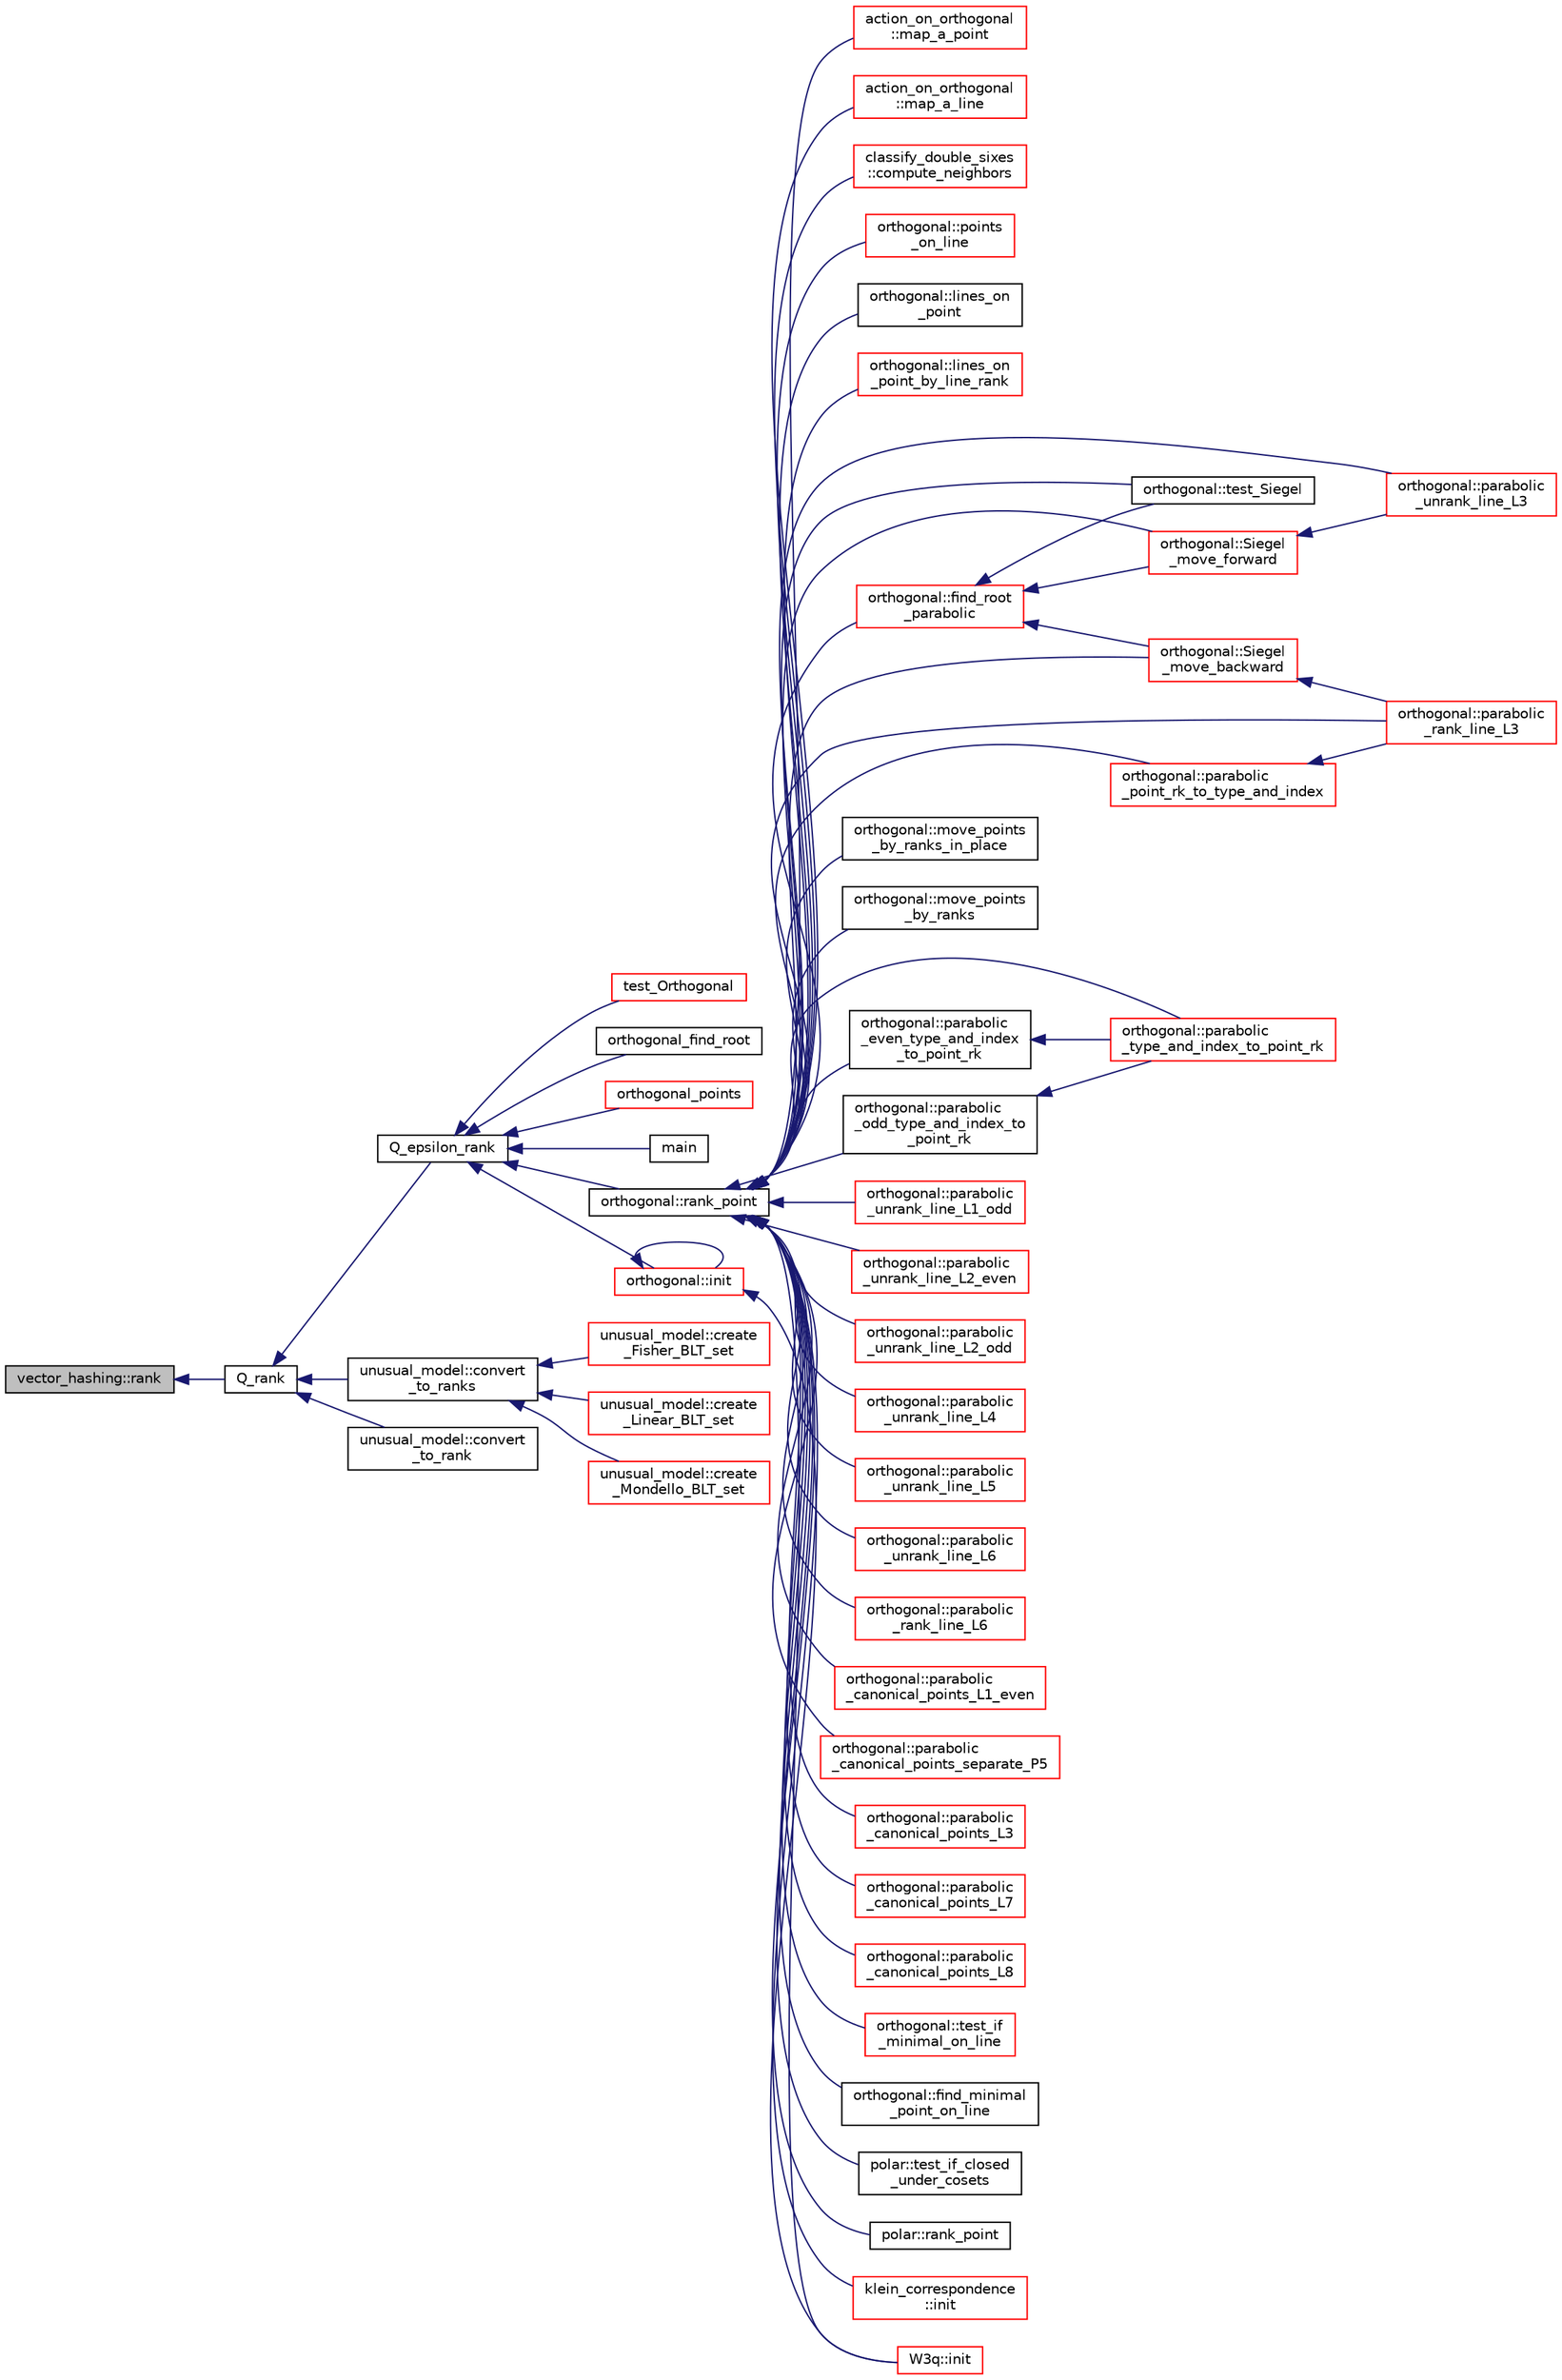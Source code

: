 digraph "vector_hashing::rank"
{
  edge [fontname="Helvetica",fontsize="10",labelfontname="Helvetica",labelfontsize="10"];
  node [fontname="Helvetica",fontsize="10",shape=record];
  rankdir="LR";
  Node434 [label="vector_hashing::rank",height=0.2,width=0.4,color="black", fillcolor="grey75", style="filled", fontcolor="black"];
  Node434 -> Node435 [dir="back",color="midnightblue",fontsize="10",style="solid",fontname="Helvetica"];
  Node435 [label="Q_rank",height=0.2,width=0.4,color="black", fillcolor="white", style="filled",URL="$db/da0/lib_2foundations_2geometry_2orthogonal__points_8_c.html#ad2671f4db3224df1e22494b9d946375e"];
  Node435 -> Node436 [dir="back",color="midnightblue",fontsize="10",style="solid",fontname="Helvetica"];
  Node436 [label="Q_epsilon_rank",height=0.2,width=0.4,color="black", fillcolor="white", style="filled",URL="$db/da0/lib_2foundations_2geometry_2orthogonal__points_8_c.html#a0949e1151174e2988aa697cb31942e97"];
  Node436 -> Node437 [dir="back",color="midnightblue",fontsize="10",style="solid",fontname="Helvetica"];
  Node437 [label="main",height=0.2,width=0.4,color="black", fillcolor="white", style="filled",URL="$d1/d15/apps_2combinatorics_2orthogonal_8_c.html#a3c04138a5bfe5d72780bb7e82a18e627"];
  Node436 -> Node438 [dir="back",color="midnightblue",fontsize="10",style="solid",fontname="Helvetica"];
  Node438 [label="orthogonal::rank_point",height=0.2,width=0.4,color="black", fillcolor="white", style="filled",URL="$d7/daa/classorthogonal.html#adb4f1528590a804b3c011a68c9ebf655"];
  Node438 -> Node439 [dir="back",color="midnightblue",fontsize="10",style="solid",fontname="Helvetica"];
  Node439 [label="orthogonal::points\l_on_line",height=0.2,width=0.4,color="red", fillcolor="white", style="filled",URL="$d7/daa/classorthogonal.html#afe1cc564902cc557d4d4d2ff85ee6839"];
  Node438 -> Node514 [dir="back",color="midnightblue",fontsize="10",style="solid",fontname="Helvetica"];
  Node514 [label="orthogonal::lines_on\l_point",height=0.2,width=0.4,color="black", fillcolor="white", style="filled",URL="$d7/daa/classorthogonal.html#aa3249c7fddbc156af817fb274e41c914"];
  Node438 -> Node515 [dir="back",color="midnightblue",fontsize="10",style="solid",fontname="Helvetica"];
  Node515 [label="orthogonal::lines_on\l_point_by_line_rank",height=0.2,width=0.4,color="red", fillcolor="white", style="filled",URL="$d7/daa/classorthogonal.html#adc21874b6da3cd3585c704994fb538aa"];
  Node438 -> Node535 [dir="back",color="midnightblue",fontsize="10",style="solid",fontname="Helvetica"];
  Node535 [label="orthogonal::test_Siegel",height=0.2,width=0.4,color="black", fillcolor="white", style="filled",URL="$d7/daa/classorthogonal.html#ad6d248c572d92abe41416065addd4a69"];
  Node438 -> Node536 [dir="back",color="midnightblue",fontsize="10",style="solid",fontname="Helvetica"];
  Node536 [label="orthogonal::move_points\l_by_ranks_in_place",height=0.2,width=0.4,color="black", fillcolor="white", style="filled",URL="$d7/daa/classorthogonal.html#a82fac7f7528e41392b5fe89860d4204d"];
  Node438 -> Node537 [dir="back",color="midnightblue",fontsize="10",style="solid",fontname="Helvetica"];
  Node537 [label="orthogonal::move_points\l_by_ranks",height=0.2,width=0.4,color="black", fillcolor="white", style="filled",URL="$d7/daa/classorthogonal.html#a6b1b57c7b6114d7d51c9375fe5014b22"];
  Node438 -> Node538 [dir="back",color="midnightblue",fontsize="10",style="solid",fontname="Helvetica"];
  Node538 [label="orthogonal::parabolic\l_type_and_index_to_point_rk",height=0.2,width=0.4,color="red", fillcolor="white", style="filled",URL="$d7/daa/classorthogonal.html#a67c316cf01b382762e6ac372f522d106"];
  Node438 -> Node788 [dir="back",color="midnightblue",fontsize="10",style="solid",fontname="Helvetica"];
  Node788 [label="orthogonal::parabolic\l_even_type_and_index\l_to_point_rk",height=0.2,width=0.4,color="black", fillcolor="white", style="filled",URL="$d7/daa/classorthogonal.html#af43894039e8c5a8039f52b93dfa3ff77"];
  Node788 -> Node538 [dir="back",color="midnightblue",fontsize="10",style="solid",fontname="Helvetica"];
  Node438 -> Node789 [dir="back",color="midnightblue",fontsize="10",style="solid",fontname="Helvetica"];
  Node789 [label="orthogonal::parabolic\l_odd_type_and_index_to\l_point_rk",height=0.2,width=0.4,color="black", fillcolor="white", style="filled",URL="$d7/daa/classorthogonal.html#aac70113614b52601e38b3ce8cbffbc9a"];
  Node789 -> Node538 [dir="back",color="midnightblue",fontsize="10",style="solid",fontname="Helvetica"];
  Node438 -> Node790 [dir="back",color="midnightblue",fontsize="10",style="solid",fontname="Helvetica"];
  Node790 [label="orthogonal::parabolic\l_point_rk_to_type_and_index",height=0.2,width=0.4,color="red", fillcolor="white", style="filled",URL="$d7/daa/classorthogonal.html#aadca2791fa70e971edf85858b725502d"];
  Node790 -> Node781 [dir="back",color="midnightblue",fontsize="10",style="solid",fontname="Helvetica"];
  Node781 [label="orthogonal::parabolic\l_rank_line_L3",height=0.2,width=0.4,color="red", fillcolor="white", style="filled",URL="$d7/daa/classorthogonal.html#afea1a02e2b439b28127cfa2a782da8c9"];
  Node438 -> Node769 [dir="back",color="midnightblue",fontsize="10",style="solid",fontname="Helvetica"];
  Node769 [label="orthogonal::parabolic\l_unrank_line_L1_odd",height=0.2,width=0.4,color="red", fillcolor="white", style="filled",URL="$d7/daa/classorthogonal.html#af59966fe1bb32196deaafbe6849fdeb1"];
  Node438 -> Node776 [dir="back",color="midnightblue",fontsize="10",style="solid",fontname="Helvetica"];
  Node776 [label="orthogonal::parabolic\l_unrank_line_L2_even",height=0.2,width=0.4,color="red", fillcolor="white", style="filled",URL="$d7/daa/classorthogonal.html#a57a7ad0d16ea67c0636c9f179eeed5d1"];
  Node438 -> Node777 [dir="back",color="midnightblue",fontsize="10",style="solid",fontname="Helvetica"];
  Node777 [label="orthogonal::parabolic\l_unrank_line_L2_odd",height=0.2,width=0.4,color="red", fillcolor="white", style="filled",URL="$d7/daa/classorthogonal.html#a9ab8a29daee27c60803e2bf5026a9a9e"];
  Node438 -> Node780 [dir="back",color="midnightblue",fontsize="10",style="solid",fontname="Helvetica"];
  Node780 [label="orthogonal::parabolic\l_unrank_line_L3",height=0.2,width=0.4,color="red", fillcolor="white", style="filled",URL="$d7/daa/classorthogonal.html#ae1edfba289a03ed4d383514c2b0dc4b7"];
  Node438 -> Node781 [dir="back",color="midnightblue",fontsize="10",style="solid",fontname="Helvetica"];
  Node438 -> Node782 [dir="back",color="midnightblue",fontsize="10",style="solid",fontname="Helvetica"];
  Node782 [label="orthogonal::parabolic\l_unrank_line_L4",height=0.2,width=0.4,color="red", fillcolor="white", style="filled",URL="$d7/daa/classorthogonal.html#a6a30b6c7f59498ad8c7f2bec7c78d2ff"];
  Node438 -> Node784 [dir="back",color="midnightblue",fontsize="10",style="solid",fontname="Helvetica"];
  Node784 [label="orthogonal::parabolic\l_unrank_line_L5",height=0.2,width=0.4,color="red", fillcolor="white", style="filled",URL="$d7/daa/classorthogonal.html#a77831b97ebbbc5d8103c5e7e0edfeb9b"];
  Node438 -> Node768 [dir="back",color="midnightblue",fontsize="10",style="solid",fontname="Helvetica"];
  Node768 [label="orthogonal::parabolic\l_unrank_line_L6",height=0.2,width=0.4,color="red", fillcolor="white", style="filled",URL="$d7/daa/classorthogonal.html#a3fecd8b43b3e09d6b35e550850b11d56"];
  Node438 -> Node775 [dir="back",color="midnightblue",fontsize="10",style="solid",fontname="Helvetica"];
  Node775 [label="orthogonal::parabolic\l_rank_line_L6",height=0.2,width=0.4,color="red", fillcolor="white", style="filled",URL="$d7/daa/classorthogonal.html#ab242f864cc2a012dee7c379649d2e566"];
  Node438 -> Node795 [dir="back",color="midnightblue",fontsize="10",style="solid",fontname="Helvetica"];
  Node795 [label="orthogonal::find_root\l_parabolic",height=0.2,width=0.4,color="red", fillcolor="white", style="filled",URL="$d7/daa/classorthogonal.html#a2e4453bb31692707f8a9e8b660b2e136"];
  Node795 -> Node535 [dir="back",color="midnightblue",fontsize="10",style="solid",fontname="Helvetica"];
  Node795 -> Node798 [dir="back",color="midnightblue",fontsize="10",style="solid",fontname="Helvetica"];
  Node798 [label="orthogonal::Siegel\l_move_forward",height=0.2,width=0.4,color="red", fillcolor="white", style="filled",URL="$d7/daa/classorthogonal.html#a065d0faccc00df42afd671dac644d480"];
  Node798 -> Node780 [dir="back",color="midnightblue",fontsize="10",style="solid",fontname="Helvetica"];
  Node795 -> Node800 [dir="back",color="midnightblue",fontsize="10",style="solid",fontname="Helvetica"];
  Node800 [label="orthogonal::Siegel\l_move_backward",height=0.2,width=0.4,color="red", fillcolor="white", style="filled",URL="$d7/daa/classorthogonal.html#a365beaf002d1ffc9a600e73f1983e800"];
  Node800 -> Node781 [dir="back",color="midnightblue",fontsize="10",style="solid",fontname="Helvetica"];
  Node438 -> Node798 [dir="back",color="midnightblue",fontsize="10",style="solid",fontname="Helvetica"];
  Node438 -> Node800 [dir="back",color="midnightblue",fontsize="10",style="solid",fontname="Helvetica"];
  Node438 -> Node802 [dir="back",color="midnightblue",fontsize="10",style="solid",fontname="Helvetica"];
  Node802 [label="orthogonal::parabolic\l_canonical_points_L1_even",height=0.2,width=0.4,color="red", fillcolor="white", style="filled",URL="$d7/daa/classorthogonal.html#ab0b604545d072f29150a4004ca96444b"];
  Node438 -> Node805 [dir="back",color="midnightblue",fontsize="10",style="solid",fontname="Helvetica"];
  Node805 [label="orthogonal::parabolic\l_canonical_points_separate_P5",height=0.2,width=0.4,color="red", fillcolor="white", style="filled",URL="$d7/daa/classorthogonal.html#a8d0027eb77931aa6f8651f392b9b4e79"];
  Node438 -> Node806 [dir="back",color="midnightblue",fontsize="10",style="solid",fontname="Helvetica"];
  Node806 [label="orthogonal::parabolic\l_canonical_points_L3",height=0.2,width=0.4,color="red", fillcolor="white", style="filled",URL="$d7/daa/classorthogonal.html#a753ec2a388f3b866bd96928051911802"];
  Node438 -> Node807 [dir="back",color="midnightblue",fontsize="10",style="solid",fontname="Helvetica"];
  Node807 [label="orthogonal::parabolic\l_canonical_points_L7",height=0.2,width=0.4,color="red", fillcolor="white", style="filled",URL="$d7/daa/classorthogonal.html#a24a02b853a67fddf218aa24a185506eb"];
  Node438 -> Node808 [dir="back",color="midnightblue",fontsize="10",style="solid",fontname="Helvetica"];
  Node808 [label="orthogonal::parabolic\l_canonical_points_L8",height=0.2,width=0.4,color="red", fillcolor="white", style="filled",URL="$d7/daa/classorthogonal.html#ad6539385a01fde3384fa94fd4256ee38"];
  Node438 -> Node809 [dir="back",color="midnightblue",fontsize="10",style="solid",fontname="Helvetica"];
  Node809 [label="orthogonal::test_if\l_minimal_on_line",height=0.2,width=0.4,color="red", fillcolor="white", style="filled",URL="$d7/daa/classorthogonal.html#ac1c98fb2e2bea810ab68ccc3097528b1"];
  Node438 -> Node810 [dir="back",color="midnightblue",fontsize="10",style="solid",fontname="Helvetica"];
  Node810 [label="orthogonal::find_minimal\l_point_on_line",height=0.2,width=0.4,color="black", fillcolor="white", style="filled",URL="$d7/daa/classorthogonal.html#a352d503273829a46f432965027a2d3ed"];
  Node438 -> Node811 [dir="back",color="midnightblue",fontsize="10",style="solid",fontname="Helvetica"];
  Node811 [label="polar::test_if_closed\l_under_cosets",height=0.2,width=0.4,color="black", fillcolor="white", style="filled",URL="$da/d1c/classpolar.html#ac138ccb36cf30d262a8d8eb55e74486f"];
  Node438 -> Node812 [dir="back",color="midnightblue",fontsize="10",style="solid",fontname="Helvetica"];
  Node812 [label="polar::rank_point",height=0.2,width=0.4,color="black", fillcolor="white", style="filled",URL="$da/d1c/classpolar.html#afab76dc36a35368c19a944d63e9f679c"];
  Node438 -> Node813 [dir="back",color="midnightblue",fontsize="10",style="solid",fontname="Helvetica"];
  Node813 [label="klein_correspondence\l::init",height=0.2,width=0.4,color="red", fillcolor="white", style="filled",URL="$d7/d99/classklein__correspondence.html#a9f555dc65174ab66579e1118bd9b4ca0"];
  Node438 -> Node544 [dir="back",color="midnightblue",fontsize="10",style="solid",fontname="Helvetica"];
  Node544 [label="W3q::init",height=0.2,width=0.4,color="red", fillcolor="white", style="filled",URL="$de/d2c/class_w3q.html#a215fe070895a4915537fcb1bfba4f777"];
  Node438 -> Node814 [dir="back",color="midnightblue",fontsize="10",style="solid",fontname="Helvetica"];
  Node814 [label="action_on_orthogonal\l::map_a_point",height=0.2,width=0.4,color="red", fillcolor="white", style="filled",URL="$dc/d87/classaction__on__orthogonal.html#a99224de62ef02d140676a31ac663a63b"];
  Node438 -> Node562 [dir="back",color="midnightblue",fontsize="10",style="solid",fontname="Helvetica"];
  Node562 [label="action_on_orthogonal\l::map_a_line",height=0.2,width=0.4,color="red", fillcolor="white", style="filled",URL="$dc/d87/classaction__on__orthogonal.html#ac7e41a4bbc9e0f2813f2f7030f3ed177"];
  Node438 -> Node477 [dir="back",color="midnightblue",fontsize="10",style="solid",fontname="Helvetica"];
  Node477 [label="classify_double_sixes\l::compute_neighbors",height=0.2,width=0.4,color="red", fillcolor="white", style="filled",URL="$dd/d23/classclassify__double__sixes.html#a675e241052c36c58063ddcfc06d209b2"];
  Node436 -> Node542 [dir="back",color="midnightblue",fontsize="10",style="solid",fontname="Helvetica"];
  Node542 [label="orthogonal::init",height=0.2,width=0.4,color="red", fillcolor="white", style="filled",URL="$d7/daa/classorthogonal.html#a8bd53ba30f34ac50889503f0f3ef6deb"];
  Node542 -> Node542 [dir="back",color="midnightblue",fontsize="10",style="solid",fontname="Helvetica"];
  Node542 -> Node544 [dir="back",color="midnightblue",fontsize="10",style="solid",fontname="Helvetica"];
  Node436 -> Node815 [dir="back",color="midnightblue",fontsize="10",style="solid",fontname="Helvetica"];
  Node815 [label="test_Orthogonal",height=0.2,width=0.4,color="red", fillcolor="white", style="filled",URL="$db/da0/lib_2foundations_2geometry_2orthogonal__points_8_c.html#a071f90f8a33649e2d4a8f5c9a401a4f4"];
  Node436 -> Node816 [dir="back",color="midnightblue",fontsize="10",style="solid",fontname="Helvetica"];
  Node816 [label="orthogonal_find_root",height=0.2,width=0.4,color="black", fillcolor="white", style="filled",URL="$db/da0/lib_2foundations_2geometry_2orthogonal__points_8_c.html#a6c7b16f839dc3e1ee95f61a37139c8a0"];
  Node436 -> Node817 [dir="back",color="midnightblue",fontsize="10",style="solid",fontname="Helvetica"];
  Node817 [label="orthogonal_points",height=0.2,width=0.4,color="red", fillcolor="white", style="filled",URL="$d7/d83/points_8_c.html#a2a86a595e599aecd619f0046595252e4"];
  Node435 -> Node819 [dir="back",color="midnightblue",fontsize="10",style="solid",fontname="Helvetica"];
  Node819 [label="unusual_model::convert\l_to_ranks",height=0.2,width=0.4,color="black", fillcolor="white", style="filled",URL="$dc/d50/classunusual__model.html#ab5cdb8ec08ae842b6ae4831385e9934b"];
  Node819 -> Node820 [dir="back",color="midnightblue",fontsize="10",style="solid",fontname="Helvetica"];
  Node820 [label="unusual_model::create\l_Fisher_BLT_set",height=0.2,width=0.4,color="red", fillcolor="white", style="filled",URL="$dc/d50/classunusual__model.html#ad8a52feef5e6da3cee43dd09c64c5eeb"];
  Node819 -> Node824 [dir="back",color="midnightblue",fontsize="10",style="solid",fontname="Helvetica"];
  Node824 [label="unusual_model::create\l_Linear_BLT_set",height=0.2,width=0.4,color="red", fillcolor="white", style="filled",URL="$dc/d50/classunusual__model.html#ae1a8f13e4e870b50e7fa24671f709d3b"];
  Node819 -> Node826 [dir="back",color="midnightblue",fontsize="10",style="solid",fontname="Helvetica"];
  Node826 [label="unusual_model::create\l_Mondello_BLT_set",height=0.2,width=0.4,color="red", fillcolor="white", style="filled",URL="$dc/d50/classunusual__model.html#a24648c38693c1595023ed28b3eed0972"];
  Node435 -> Node828 [dir="back",color="midnightblue",fontsize="10",style="solid",fontname="Helvetica"];
  Node828 [label="unusual_model::convert\l_to_rank",height=0.2,width=0.4,color="black", fillcolor="white", style="filled",URL="$dc/d50/classunusual__model.html#ac3c9a8673189d7f889ff019f1c2a9bf7"];
}
